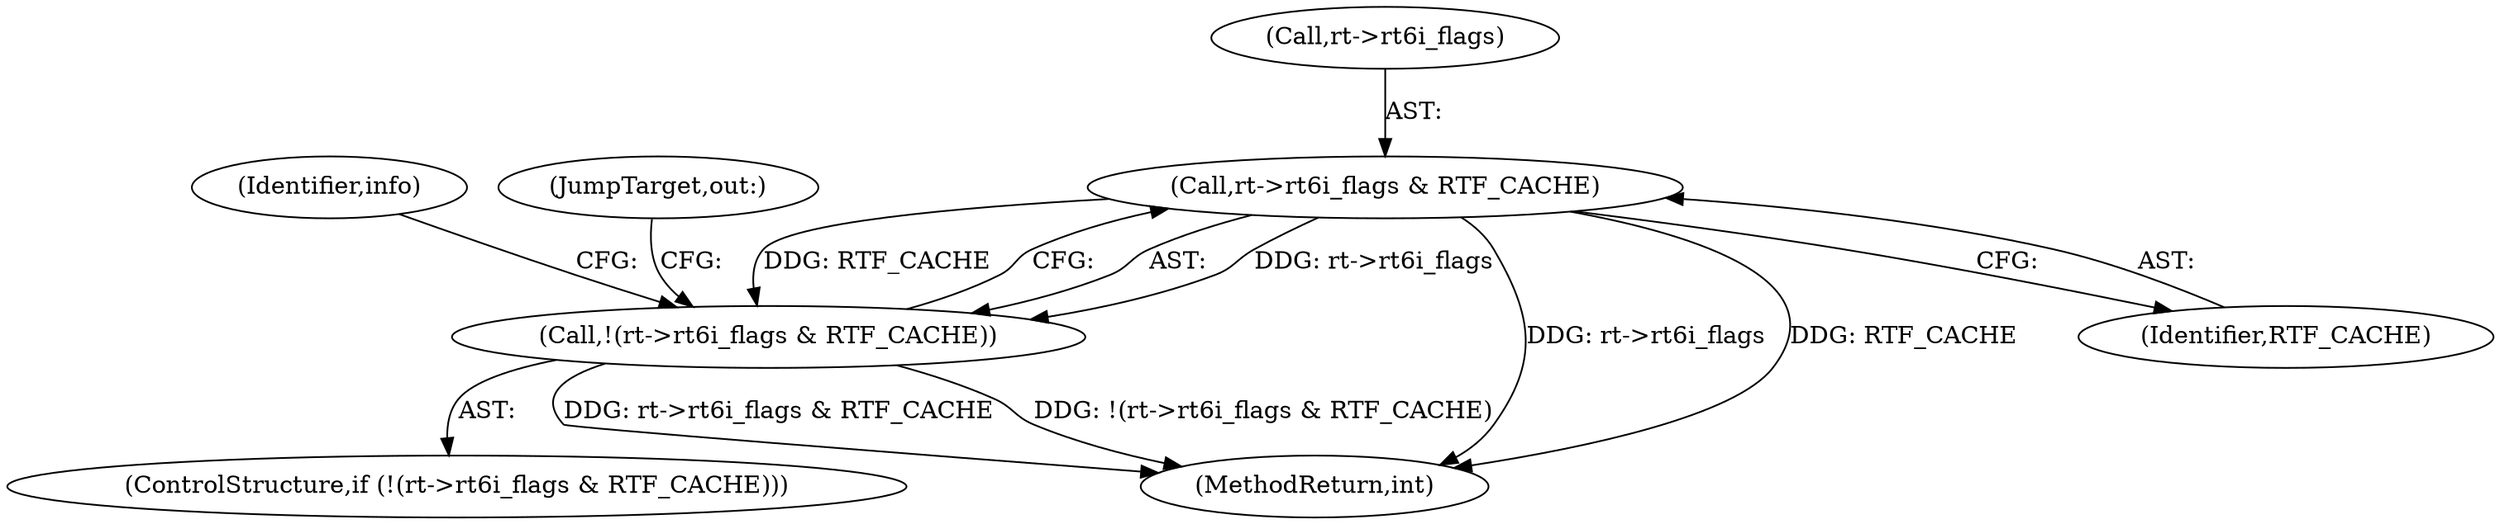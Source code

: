 digraph "0_linux_ae7b4e1f213aa659aedf9c6ecad0bf5f0476e1e2@pointer" {
"1000303" [label="(Call,rt->rt6i_flags & RTF_CACHE)"];
"1000302" [label="(Call,!(rt->rt6i_flags & RTF_CACHE))"];
"1000426" [label="(MethodReturn,int)"];
"1000302" [label="(Call,!(rt->rt6i_flags & RTF_CACHE))"];
"1000310" [label="(Identifier,info)"];
"1000303" [label="(Call,rt->rt6i_flags & RTF_CACHE)"];
"1000304" [label="(Call,rt->rt6i_flags)"];
"1000301" [label="(ControlStructure,if (!(rt->rt6i_flags & RTF_CACHE)))"];
"1000307" [label="(Identifier,RTF_CACHE)"];
"1000314" [label="(JumpTarget,out:)"];
"1000303" -> "1000302"  [label="AST: "];
"1000303" -> "1000307"  [label="CFG: "];
"1000304" -> "1000303"  [label="AST: "];
"1000307" -> "1000303"  [label="AST: "];
"1000302" -> "1000303"  [label="CFG: "];
"1000303" -> "1000426"  [label="DDG: rt->rt6i_flags"];
"1000303" -> "1000426"  [label="DDG: RTF_CACHE"];
"1000303" -> "1000302"  [label="DDG: rt->rt6i_flags"];
"1000303" -> "1000302"  [label="DDG: RTF_CACHE"];
"1000302" -> "1000301"  [label="AST: "];
"1000310" -> "1000302"  [label="CFG: "];
"1000314" -> "1000302"  [label="CFG: "];
"1000302" -> "1000426"  [label="DDG: rt->rt6i_flags & RTF_CACHE"];
"1000302" -> "1000426"  [label="DDG: !(rt->rt6i_flags & RTF_CACHE)"];
}

